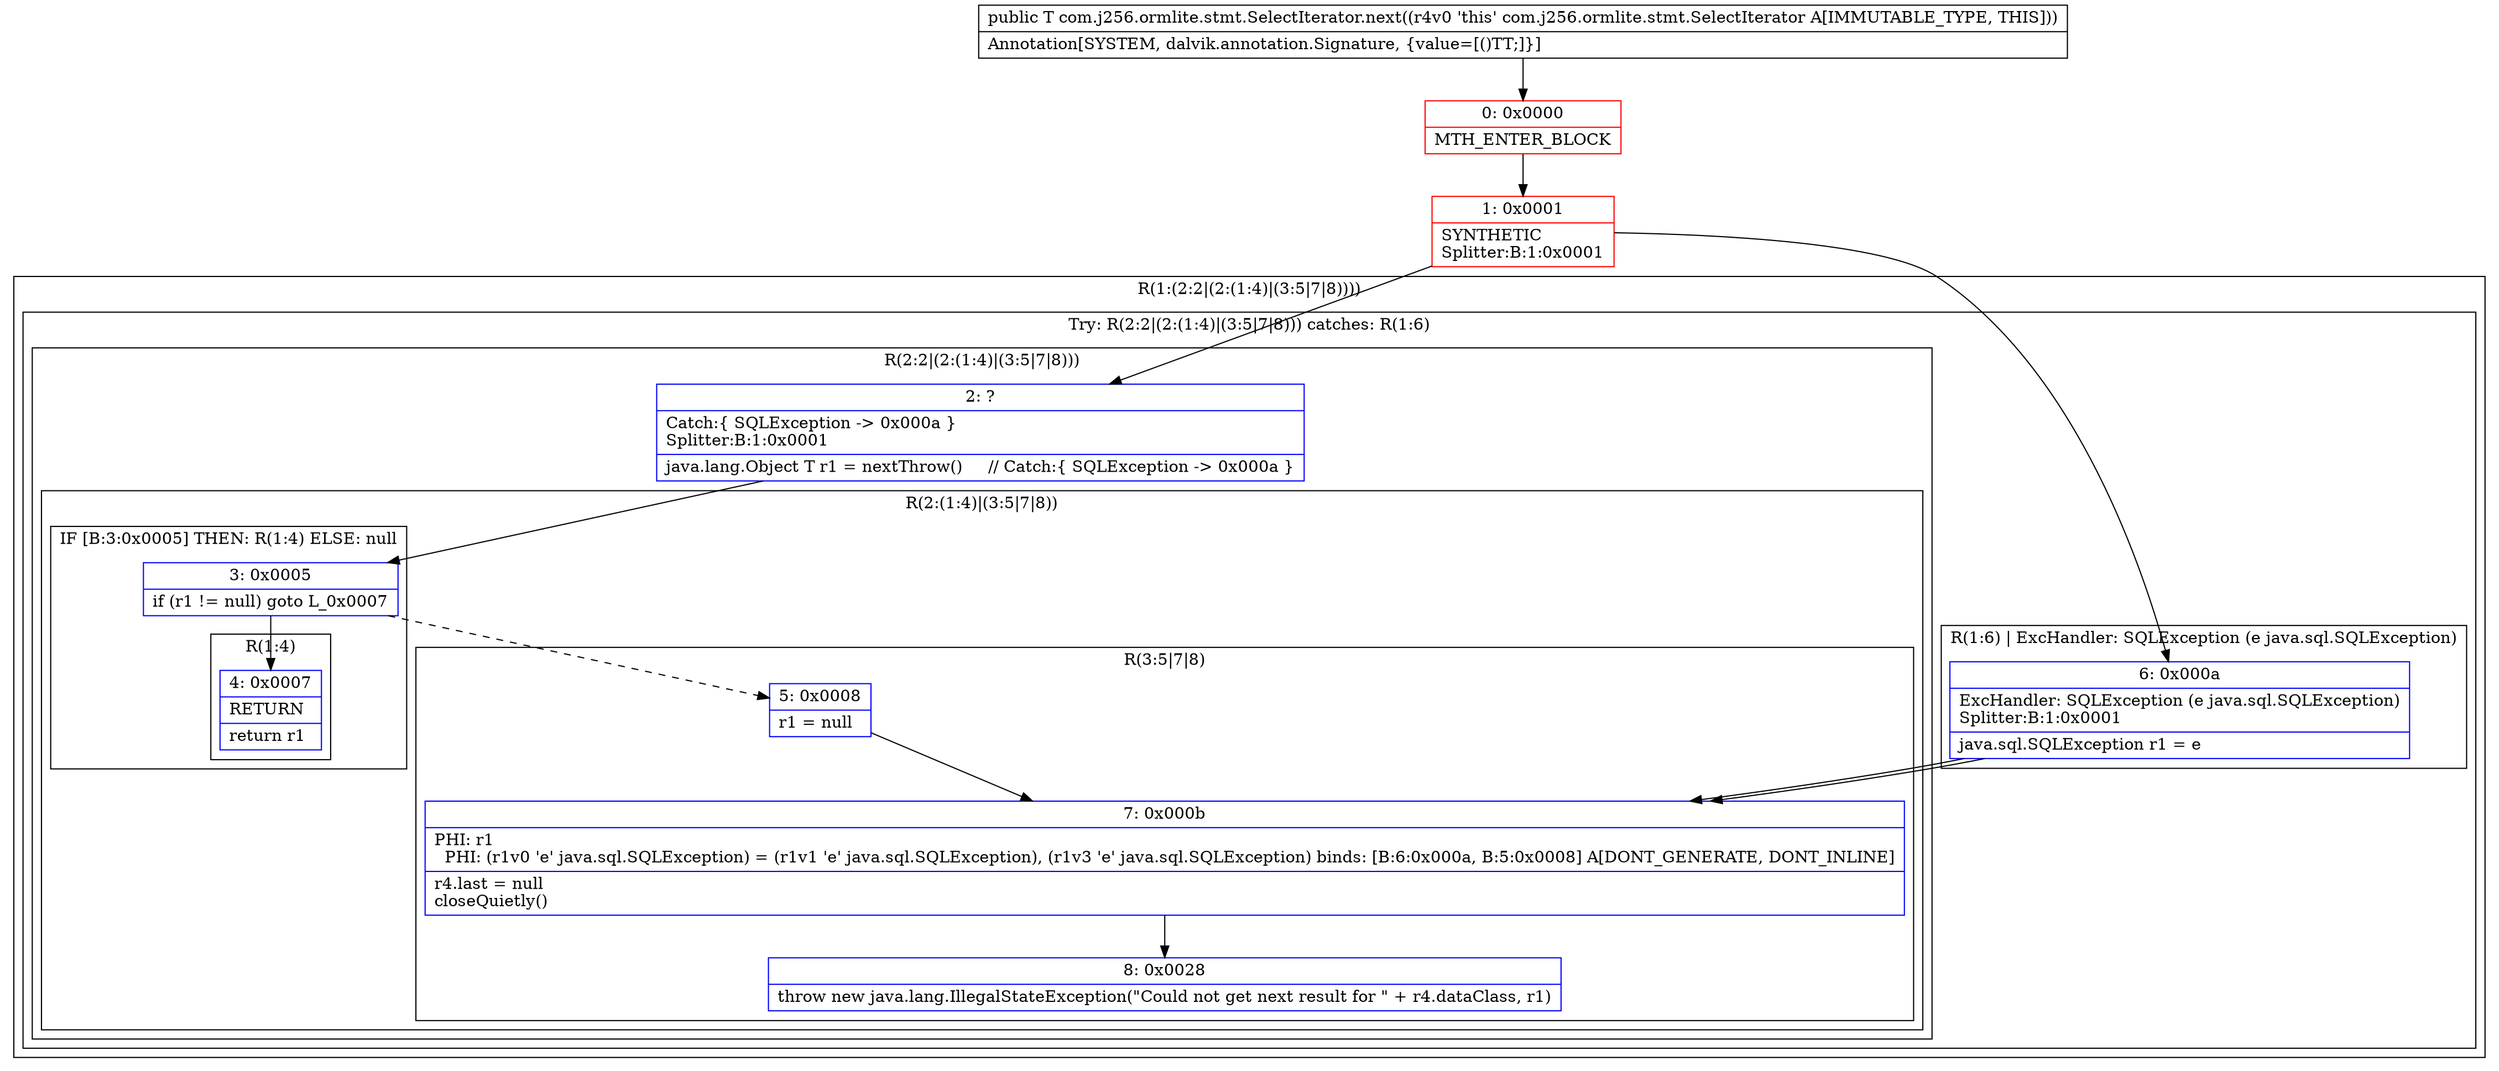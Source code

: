 digraph "CFG forcom.j256.ormlite.stmt.SelectIterator.next()Ljava\/lang\/Object;" {
subgraph cluster_Region_1904200573 {
label = "R(1:(2:2|(2:(1:4)|(3:5|7|8))))";
node [shape=record,color=blue];
subgraph cluster_TryCatchRegion_1791638697 {
label = "Try: R(2:2|(2:(1:4)|(3:5|7|8))) catches: R(1:6)";
node [shape=record,color=blue];
subgraph cluster_Region_800147366 {
label = "R(2:2|(2:(1:4)|(3:5|7|8)))";
node [shape=record,color=blue];
Node_2 [shape=record,label="{2\:\ ?|Catch:\{ SQLException \-\> 0x000a \}\lSplitter:B:1:0x0001\l|java.lang.Object T r1 = nextThrow()     \/\/ Catch:\{ SQLException \-\> 0x000a \}\l}"];
subgraph cluster_Region_1931867260 {
label = "R(2:(1:4)|(3:5|7|8))";
node [shape=record,color=blue];
subgraph cluster_IfRegion_547814529 {
label = "IF [B:3:0x0005] THEN: R(1:4) ELSE: null";
node [shape=record,color=blue];
Node_3 [shape=record,label="{3\:\ 0x0005|if (r1 != null) goto L_0x0007\l}"];
subgraph cluster_Region_1706130429 {
label = "R(1:4)";
node [shape=record,color=blue];
Node_4 [shape=record,label="{4\:\ 0x0007|RETURN\l|return r1\l}"];
}
}
subgraph cluster_Region_778196488 {
label = "R(3:5|7|8)";
node [shape=record,color=blue];
Node_5 [shape=record,label="{5\:\ 0x0008|r1 = null\l}"];
Node_7 [shape=record,label="{7\:\ 0x000b|PHI: r1 \l  PHI: (r1v0 'e' java.sql.SQLException) = (r1v1 'e' java.sql.SQLException), (r1v3 'e' java.sql.SQLException) binds: [B:6:0x000a, B:5:0x0008] A[DONT_GENERATE, DONT_INLINE]\l|r4.last = null\lcloseQuietly()\l}"];
Node_8 [shape=record,label="{8\:\ 0x0028|throw new java.lang.IllegalStateException(\"Could not get next result for \" + r4.dataClass, r1)\l}"];
}
}
}
subgraph cluster_Region_566838426 {
label = "R(1:6) | ExcHandler: SQLException (e java.sql.SQLException)\l";
node [shape=record,color=blue];
Node_6 [shape=record,label="{6\:\ 0x000a|ExcHandler: SQLException (e java.sql.SQLException)\lSplitter:B:1:0x0001\l|java.sql.SQLException r1 = e\l}"];
}
}
}
subgraph cluster_Region_566838426 {
label = "R(1:6) | ExcHandler: SQLException (e java.sql.SQLException)\l";
node [shape=record,color=blue];
Node_6 [shape=record,label="{6\:\ 0x000a|ExcHandler: SQLException (e java.sql.SQLException)\lSplitter:B:1:0x0001\l|java.sql.SQLException r1 = e\l}"];
}
Node_0 [shape=record,color=red,label="{0\:\ 0x0000|MTH_ENTER_BLOCK\l}"];
Node_1 [shape=record,color=red,label="{1\:\ 0x0001|SYNTHETIC\lSplitter:B:1:0x0001\l}"];
MethodNode[shape=record,label="{public T com.j256.ormlite.stmt.SelectIterator.next((r4v0 'this' com.j256.ormlite.stmt.SelectIterator A[IMMUTABLE_TYPE, THIS]))  | Annotation[SYSTEM, dalvik.annotation.Signature, \{value=[()TT;]\}]\l}"];
MethodNode -> Node_0;
Node_2 -> Node_3;
Node_3 -> Node_4;
Node_3 -> Node_5[style=dashed];
Node_5 -> Node_7;
Node_7 -> Node_8;
Node_6 -> Node_7;
Node_6 -> Node_7;
Node_0 -> Node_1;
Node_1 -> Node_2;
Node_1 -> Node_6;
}

